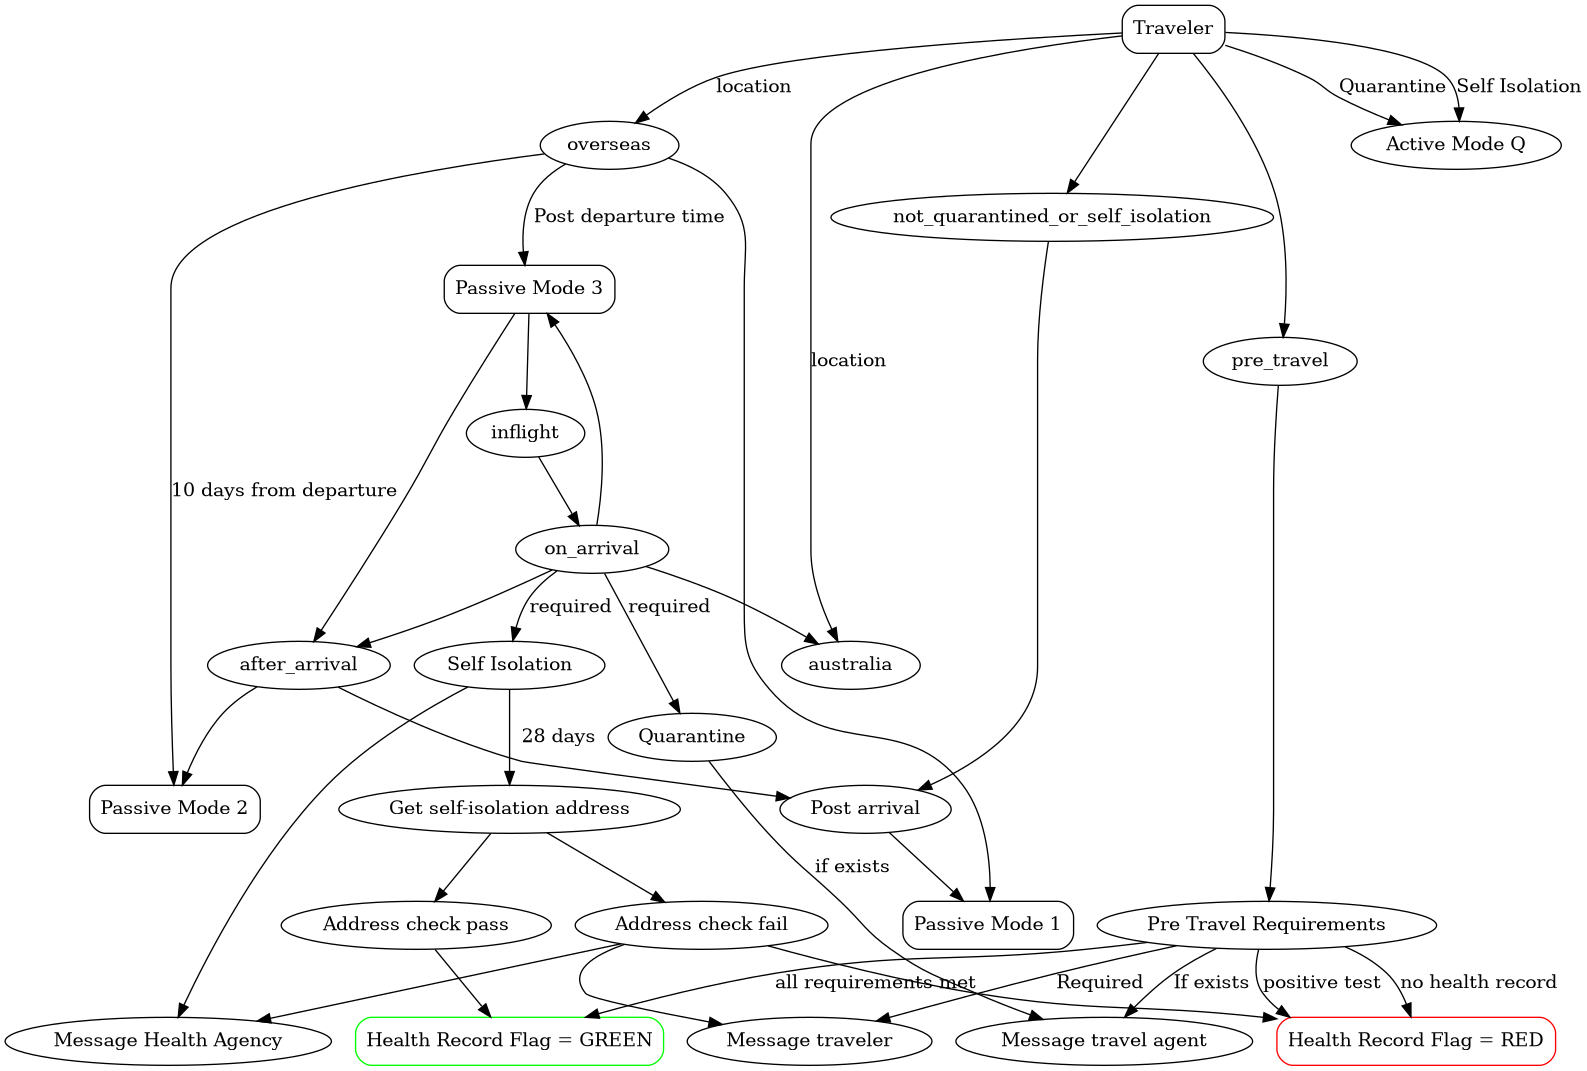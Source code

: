 @startuml
digraph foo {
  node [style=rounded]
  Traveler [shape=box]
  overseas 
  australia
  passive_mode_1 [label="Passive Mode 1", shape=box]
  passive_mode_2 [label="Passive Mode 2", shape=box]
  passive_mode_3 [label="Passive Mode 3", shape=box]
  inflight
  on_arrival
  after_arrival
  active_mode_q [label="Active Mode Q"]
  post_arrival [label="Post arrival"]
  not_quarantined_or_self_isolation
  pre_travel
  obtain_pre_travel_requirements [label="Pre Travel Requirements"]
  message_traveler [label="Message traveler"]
  message_travel_agent [label="Message travel agent"]
  message_health_agency [label="Message Health Agency"]
  health_record_flag_red [label="Health Record Flag = RED", shape="box", color="red"]
  health_record_flag_green [label="Health Record Flag = GREEN", shape="box", color="green"]
  Quarantine
  Self_isolation [label="Self Isolation"]
  obtain_isolation_address [label="Get self-isolation address"]
  address_fail_check [label="Address check fail"]
  address_pass_check [label="Address check pass"]

  Traveler -> overseas [label=location]
  Traveler -> pre_travel
  pre_travel -> obtain_pre_travel_requirements
  obtain_pre_travel_requirements -> message_traveler [label="Required"]
  obtain_pre_travel_requirements -> message_travel_agent [label="If exists"]
  obtain_pre_travel_requirements -> health_record_flag_red [label="no health record"]
  obtain_pre_travel_requirements -> health_record_flag_green [label="all requirements met"]
  obtain_pre_travel_requirements -> health_record_flag_red [label="positive test"]
  overseas -> passive_mode_1
  overseas -> passive_mode_2 [label="10 days from departure"]
  overseas -> passive_mode_3 [label="Post departure time"]
  passive_mode_3 -> inflight
  passive_mode_3 -> after_arrival
  inflight -> on_arrival
  on_arrival -> passive_mode_3
  on_arrival -> after_arrival
  on_arrival -> australia
  on_arrival -> Self_isolation [label="required"]
  Self_isolation -> message_health_agency
  Self_isolation -> obtain_isolation_address
  obtain_isolation_address -> address_fail_check
  address_fail_check -> health_record_flag_red 
  address_fail_check -> message_traveler 
  address_fail_check -> message_health_agency 
  obtain_isolation_address -> address_pass_check
  address_pass_check -> health_record_flag_green
  on_arrival -> Quarantine [label="required"]
  Quarantine -> message_travel_agent [label="if exists"]
  after_arrival -> passive_mode_2
  Traveler -> active_mode_q [label="Quarantine"]
  Traveler -> active_mode_q [label="Self Isolation"]
  after_arrival -> post_arrival [label="28 days"]
  Traveler -> not_quarantined_or_self_isolation
  not_quarantined_or_self_isolation -> post_arrival
  post_arrival -> passive_mode_1
  Traveler -> australia [label=location]
}
@enduml